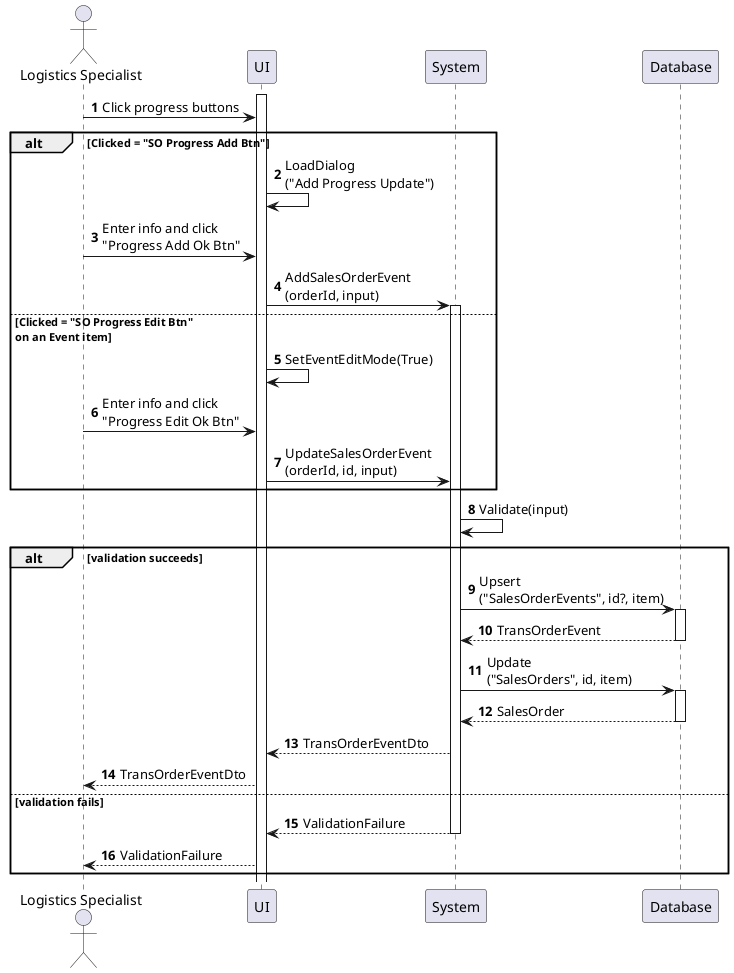 @startuml sales-order-update-progress
autonumber

actor "Logistics Specialist" as a
participant UI as f
participant System as b
participant Database as d

activate f
a -> f : Click progress buttons

alt Clicked = "SO Progress Add Btn"
    f -> f : LoadDialog\n("Add Progress Update")
    a -> f : Enter info and click\n"Progress Add Ok Btn"
    f -> b : AddSalesOrderEvent\n(orderId, input)
    activate b
else Clicked = "SO Progress Edit Btn"\non an Event item
    f -> f : SetEventEditMode(True)
    a -> f : Enter info and click\n"Progress Edit Ok Btn"
    f -> b : UpdateSalesOrderEvent\n(orderId, id, input)
end

activate b
b -> b : Validate(input)

alt validation succeeds
    b -> d : Upsert\n("SalesOrderEvents", id?, item)
    activate d
    return TransOrderEvent
    b -> d : Update\n("SalesOrders", id, item)
    activate d
    return SalesOrder
    b --> f : TransOrderEventDto
    f --> a : TransOrderEventDto
else validation fails
    return ValidationFailure
    f --> a : ValidationFailure
end
@enduml